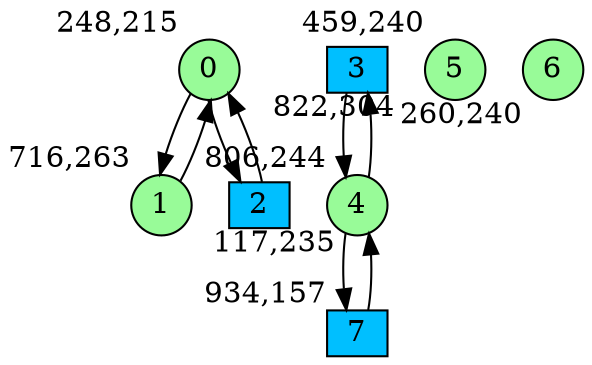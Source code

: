 digraph G {
graph [bgcolor=white]
node [shape=circle, style = filled, fillcolor=white,fixedsize=true, width=0.4, height=0.3 ]
0[xlabel="248,215", pos = "2.04688,1.39063!", fillcolor=palegreen ];
1[xlabel="716,263", pos = "9.35938,0.640625!", fillcolor=palegreen ];
2[xlabel="117,235", pos = "0,1.07813!", fillcolor=deepskyblue, shape=box ];
3[xlabel="822,304", pos = "11.0156,0!", fillcolor=deepskyblue, shape=box ];
4[xlabel="806,244", pos = "10.7656,0.9375!", fillcolor=palegreen ];
5[xlabel="459,240", pos = "5.34375,1!", fillcolor=palegreen ];
6[xlabel="260,240", pos = "2.23438,1!", fillcolor=palegreen ];
7[xlabel="934,157", pos = "12.7656,2.29688!", fillcolor=deepskyblue, shape=box ];
0->1 ;
0->2 ;
1->0 ;
2->0 ;
3->4 ;
4->3 ;
4->7 ;
7->4 ;
}

